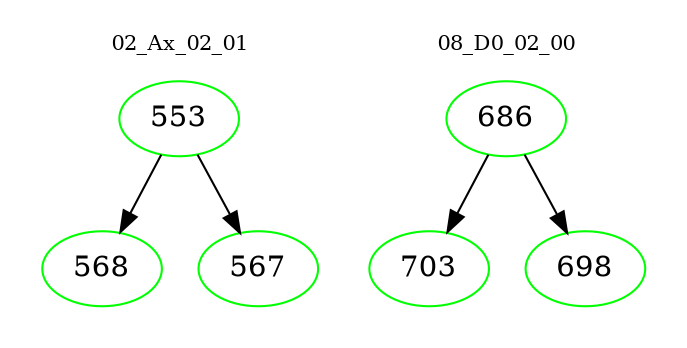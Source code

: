 digraph{
subgraph cluster_0 {
color = white
label = "02_Ax_02_01";
fontsize=10;
T0_553 [label="553", color="green"]
T0_553 -> T0_568 [color="black"]
T0_568 [label="568", color="green"]
T0_553 -> T0_567 [color="black"]
T0_567 [label="567", color="green"]
}
subgraph cluster_1 {
color = white
label = "08_D0_02_00";
fontsize=10;
T1_686 [label="686", color="green"]
T1_686 -> T1_703 [color="black"]
T1_703 [label="703", color="green"]
T1_686 -> T1_698 [color="black"]
T1_698 [label="698", color="green"]
}
}
